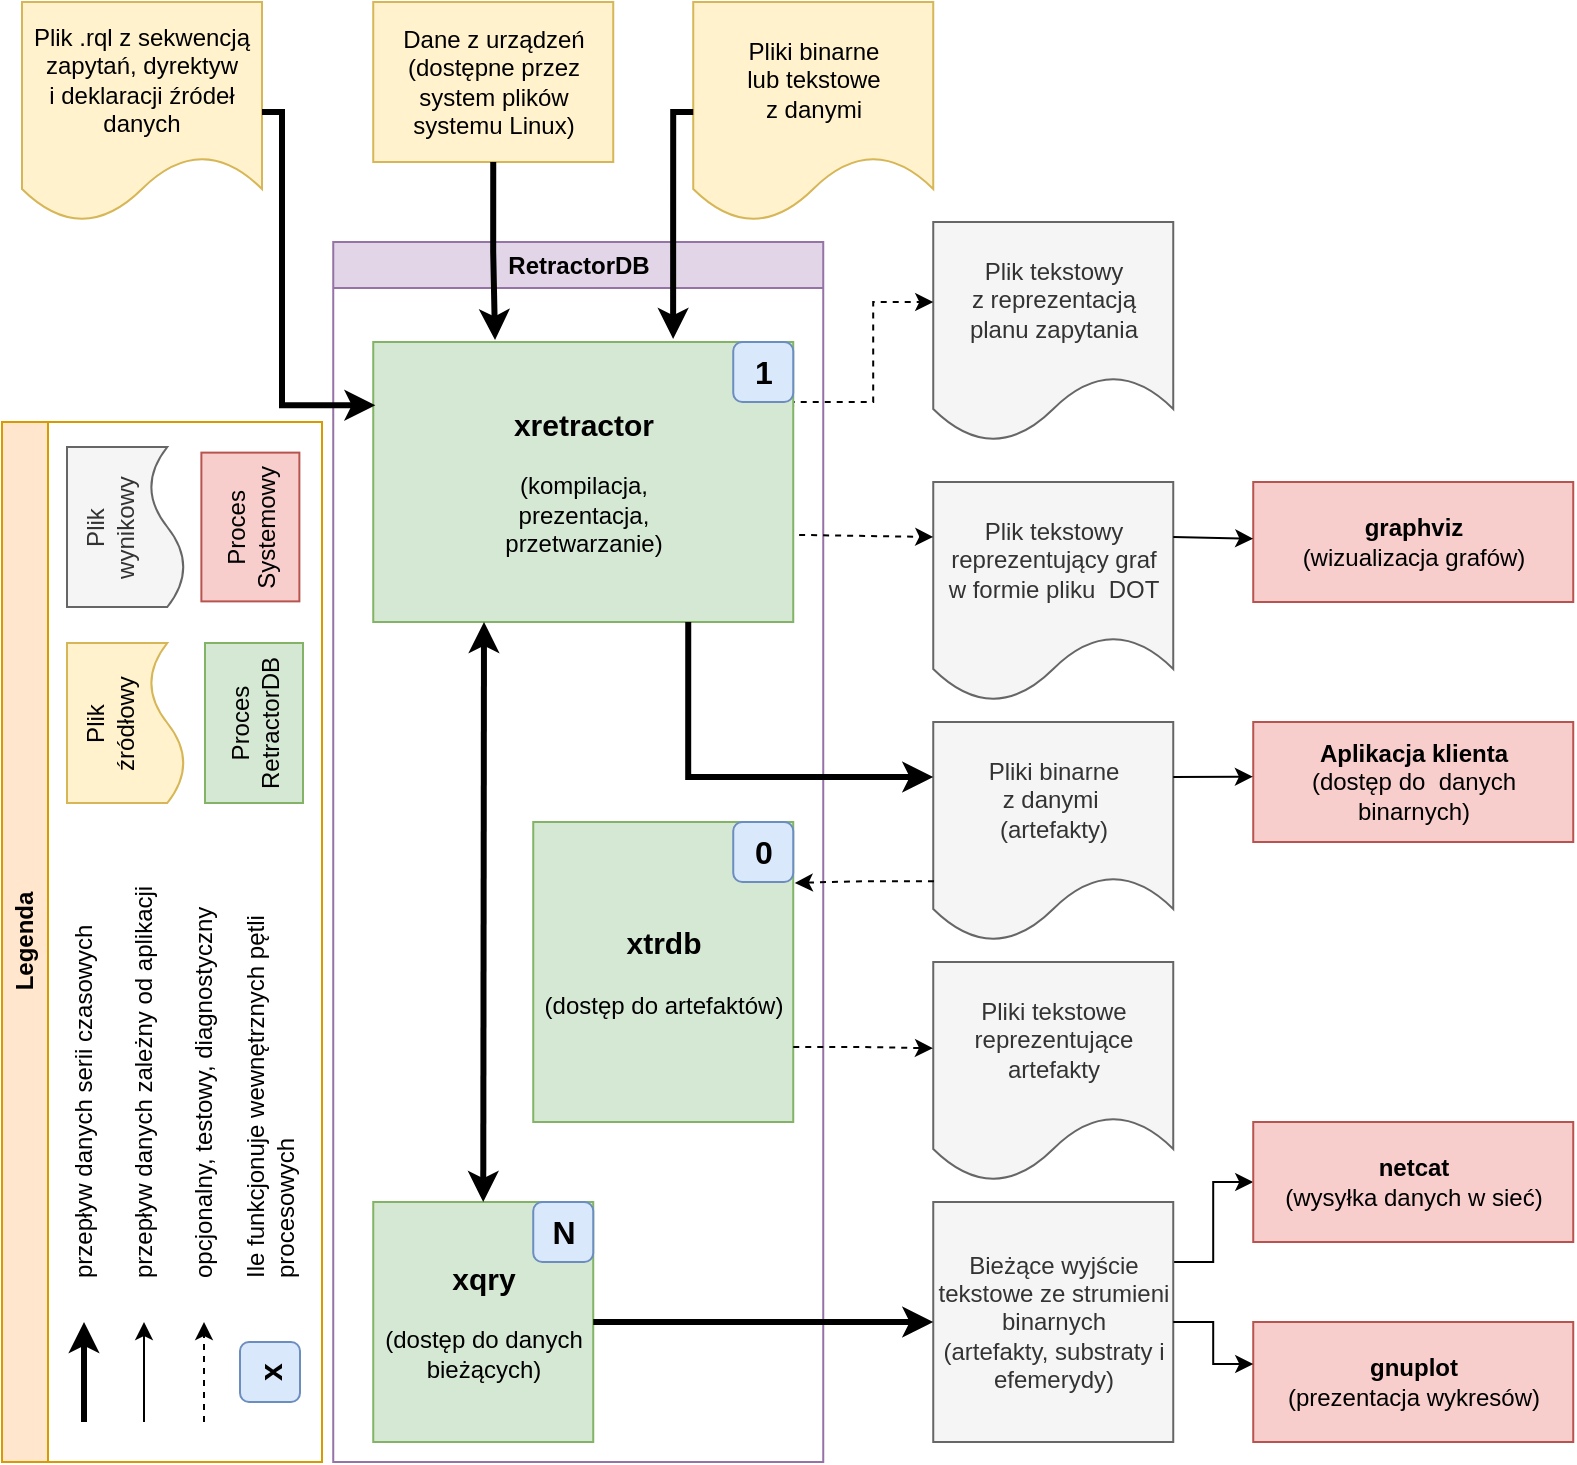 <mxfile version="28.1.2" pages="4">
  <diagram name="Przepływ danych i sterowania" id="C0W2QoMvG6d1opmmmL35">
    <mxGraphModel dx="2066" dy="1201" grid="1" gridSize="10" guides="1" tooltips="1" connect="1" arrows="1" fold="1" page="1" pageScale="1" pageWidth="827" pageHeight="1169" math="0" shadow="0">
      <root>
        <mxCell id="0" />
        <mxCell id="1" parent="0" />
        <mxCell id="Fg6vfbXNuNdmYqIAQbSN-1" value="Dane z urządzeń&lt;div&gt;(dostępne przez system plików&lt;/div&gt;&lt;div&gt;systemu Linux)&lt;/div&gt;" style="rounded=0;whiteSpace=wrap;html=1;fillColor=#fff2cc;strokeColor=#d6b656;" parent="1" vertex="1">
          <mxGeometry x="215.62" y="40" width="120" height="80" as="geometry" />
        </mxCell>
        <mxCell id="Fg6vfbXNuNdmYqIAQbSN-6" value="Plik .rql z sekwencją&lt;div&gt;zapytań, dyrektyw&lt;/div&gt;&lt;div&gt;i deklaracji źródeł&lt;/div&gt;&lt;div&gt;danych&lt;/div&gt;" style="shape=document;whiteSpace=wrap;html=1;boundedLbl=1;fillColor=#fff2cc;strokeColor=#d6b656;" parent="1" vertex="1">
          <mxGeometry x="40" y="40" width="120" height="110" as="geometry" />
        </mxCell>
        <mxCell id="Fg6vfbXNuNdmYqIAQbSN-7" value="Plik tekstowy&lt;div&gt;z reprezentacją&lt;/div&gt;&lt;div&gt;planu zapytania&lt;/div&gt;" style="shape=document;whiteSpace=wrap;html=1;boundedLbl=1;fillColor=#f5f5f5;fontColor=#333333;strokeColor=#666666;" parent="1" vertex="1">
          <mxGeometry x="495.62" y="150" width="120" height="110" as="geometry" />
        </mxCell>
        <mxCell id="Fg6vfbXNuNdmYqIAQbSN-8" value="Plik tekstowy reprezentujący graf&lt;br&gt;w formie pliku&amp;nbsp; DOT" style="shape=document;whiteSpace=wrap;html=1;boundedLbl=1;fillColor=#f5f5f5;fontColor=#333333;strokeColor=#666666;" parent="1" vertex="1">
          <mxGeometry x="495.62" y="280" width="120" height="110" as="geometry" />
        </mxCell>
        <mxCell id="Fg6vfbXNuNdmYqIAQbSN-9" value="Pliki binarne&lt;div&gt;z danymi&amp;nbsp;&lt;/div&gt;&lt;div&gt;(artefakty)&lt;/div&gt;" style="shape=document;whiteSpace=wrap;html=1;boundedLbl=1;fillColor=#f5f5f5;fontColor=#333333;strokeColor=#666666;" parent="1" vertex="1">
          <mxGeometry x="495.62" y="400" width="120" height="110" as="geometry" />
        </mxCell>
        <mxCell id="Fg6vfbXNuNdmYqIAQbSN-46" style="edgeStyle=orthogonalEdgeStyle;rounded=0;orthogonalLoop=1;jettySize=auto;html=1;exitX=1;exitY=0.25;exitDx=0;exitDy=0;entryX=0;entryY=0.5;entryDx=0;entryDy=0;" parent="1" source="Fg6vfbXNuNdmYqIAQbSN-13" target="Fg6vfbXNuNdmYqIAQbSN-19" edge="1">
          <mxGeometry relative="1" as="geometry" />
        </mxCell>
        <mxCell id="Fg6vfbXNuNdmYqIAQbSN-13" value="Bieżące wyjście tekstowe ze strumieni binarnych&lt;div&gt;(artefakty, substraty i efemerydy)&lt;/div&gt;" style="rounded=0;whiteSpace=wrap;html=1;fillColor=#f5f5f5;fontColor=#333333;strokeColor=#666666;" parent="1" vertex="1">
          <mxGeometry x="495.62" y="640" width="120" height="120" as="geometry" />
        </mxCell>
        <mxCell id="Fg6vfbXNuNdmYqIAQbSN-14" value="Pliki binarne&lt;div&gt;lub tekstowe&lt;/div&gt;&lt;div&gt;z danymi&lt;/div&gt;" style="shape=document;whiteSpace=wrap;html=1;boundedLbl=1;fillColor=#fff2cc;strokeColor=#d6b656;" parent="1" vertex="1">
          <mxGeometry x="375.62" y="40" width="120" height="110" as="geometry" />
        </mxCell>
        <mxCell id="Fg6vfbXNuNdmYqIAQbSN-18" value="&lt;b&gt;gnuplot&lt;/b&gt;&lt;div&gt;(prezentacja wykresów)&lt;/div&gt;" style="rounded=0;whiteSpace=wrap;html=1;fillColor=#f8cecc;strokeColor=#b85450;" parent="1" vertex="1">
          <mxGeometry x="655.62" y="700" width="160" height="60" as="geometry" />
        </mxCell>
        <mxCell id="Fg6vfbXNuNdmYqIAQbSN-19" value="&lt;b&gt;netcat&lt;/b&gt;&lt;div&gt;(wysyłka danych w sieć)&lt;/div&gt;" style="rounded=0;whiteSpace=wrap;html=1;fillColor=#f8cecc;strokeColor=#b85450;" parent="1" vertex="1">
          <mxGeometry x="655.62" y="600" width="160" height="60" as="geometry" />
        </mxCell>
        <mxCell id="Fg6vfbXNuNdmYqIAQbSN-21" value="&lt;b&gt;graphviz&lt;/b&gt;&lt;br&gt;&lt;div&gt;(wizualizacja grafów)&lt;/div&gt;" style="rounded=0;whiteSpace=wrap;html=1;fillColor=#f8cecc;strokeColor=#b85450;" parent="1" vertex="1">
          <mxGeometry x="655.62" y="280" width="160" height="60" as="geometry" />
        </mxCell>
        <mxCell id="Fg6vfbXNuNdmYqIAQbSN-34" style="edgeStyle=orthogonalEdgeStyle;rounded=0;orthogonalLoop=1;jettySize=auto;html=1;exitX=1.002;exitY=0.227;exitDx=0;exitDy=0;exitPerimeter=0;dashed=1;entryX=0;entryY=0.364;entryDx=0;entryDy=0;entryPerimeter=0;" parent="1" source="Fg6vfbXNuNdmYqIAQbSN-5" target="Fg6vfbXNuNdmYqIAQbSN-7" edge="1">
          <mxGeometry relative="1" as="geometry">
            <mxPoint x="475.62" y="190" as="targetPoint" />
            <Array as="points">
              <mxPoint x="410.62" y="240" />
              <mxPoint x="465.62" y="240" />
              <mxPoint x="465.62" y="190" />
            </Array>
          </mxGeometry>
        </mxCell>
        <mxCell id="Fg6vfbXNuNdmYqIAQbSN-39" value="RetractorDB" style="swimlane;whiteSpace=wrap;html=1;fillColor=#e1d5e7;strokeColor=#9673a6;" parent="1" vertex="1">
          <mxGeometry x="195.62" y="160" width="245" height="610" as="geometry">
            <mxRectangle x="180" y="320" width="140" height="30" as="alternateBounds" />
          </mxGeometry>
        </mxCell>
        <mxCell id="Fg6vfbXNuNdmYqIAQbSN-5" value="&lt;b&gt;&lt;font style=&quot;font-size: 15px;&quot;&gt;xretractor&lt;/font&gt;&lt;/b&gt;&lt;br&gt;&lt;br&gt;&lt;div&gt;(kompilacja,&lt;/div&gt;&lt;div&gt;prezentacja,&lt;/div&gt;&lt;div&gt;przetwarzanie)&lt;/div&gt;" style="rounded=0;whiteSpace=wrap;html=1;fillColor=#d5e8d4;strokeColor=#82b366;" parent="Fg6vfbXNuNdmYqIAQbSN-39" vertex="1">
          <mxGeometry x="20" y="50" width="210" height="140" as="geometry" />
        </mxCell>
        <mxCell id="Fg6vfbXNuNdmYqIAQbSN-15" value="&lt;b&gt;&lt;font style=&quot;font-size: 15px;&quot;&gt;xqry&lt;/font&gt;&lt;/b&gt;&lt;div&gt;&lt;br&gt;&lt;div&gt;(dostęp do danych bieżących)&lt;/div&gt;&lt;/div&gt;" style="rounded=0;whiteSpace=wrap;html=1;fillColor=#d5e8d4;strokeColor=#82b366;" parent="Fg6vfbXNuNdmYqIAQbSN-39" vertex="1">
          <mxGeometry x="20" y="480" width="110" height="120" as="geometry" />
        </mxCell>
        <mxCell id="Fg6vfbXNuNdmYqIAQbSN-44" value="" style="endArrow=classic;startArrow=classic;html=1;rounded=0;exitX=0.5;exitY=0;exitDx=0;exitDy=0;strokeWidth=3;" parent="Fg6vfbXNuNdmYqIAQbSN-39" source="Fg6vfbXNuNdmYqIAQbSN-15" edge="1">
          <mxGeometry width="50" height="50" relative="1" as="geometry">
            <mxPoint x="90" y="350" as="sourcePoint" />
            <mxPoint x="75.38" y="190" as="targetPoint" />
          </mxGeometry>
        </mxCell>
        <mxCell id="Fg6vfbXNuNdmYqIAQbSN-20" value="&lt;b&gt;&lt;font style=&quot;font-size: 15px;&quot;&gt;xtrdb&lt;/font&gt;&lt;/b&gt;&lt;div&gt;&lt;br&gt;&lt;div&gt;(dostęp do artefaktów)&lt;/div&gt;&lt;/div&gt;" style="rounded=0;whiteSpace=wrap;html=1;fillColor=#d5e8d4;strokeColor=#82b366;" parent="Fg6vfbXNuNdmYqIAQbSN-39" vertex="1">
          <mxGeometry x="100" y="290" width="130" height="150" as="geometry" />
        </mxCell>
        <mxCell id="FQnMRzg0GCUVHzva91u1-2" value="&lt;b&gt;&lt;font style=&quot;font-size: 16px;&quot;&gt;1&lt;/font&gt;&lt;/b&gt;" style="rounded=1;whiteSpace=wrap;html=1;fillColor=#dae8fc;strokeColor=#6c8ebf;" parent="Fg6vfbXNuNdmYqIAQbSN-39" vertex="1">
          <mxGeometry x="200" y="50" width="30" height="30" as="geometry" />
        </mxCell>
        <mxCell id="FQnMRzg0GCUVHzva91u1-4" value="&lt;b&gt;&lt;font style=&quot;font-size: 16px;&quot;&gt;N&lt;/font&gt;&lt;/b&gt;" style="rounded=1;whiteSpace=wrap;html=1;fillColor=#dae8fc;strokeColor=#6c8ebf;" parent="Fg6vfbXNuNdmYqIAQbSN-39" vertex="1">
          <mxGeometry x="100" y="480" width="30" height="30" as="geometry" />
        </mxCell>
        <mxCell id="FQnMRzg0GCUVHzva91u1-5" value="&lt;span style=&quot;font-size: 16px;&quot;&gt;&lt;b&gt;0&lt;/b&gt;&lt;/span&gt;" style="rounded=1;whiteSpace=wrap;html=1;fillColor=#dae8fc;strokeColor=#6c8ebf;" parent="Fg6vfbXNuNdmYqIAQbSN-39" vertex="1">
          <mxGeometry x="200" y="290" width="30" height="30" as="geometry" />
        </mxCell>
        <mxCell id="Fg6vfbXNuNdmYqIAQbSN-42" style="edgeStyle=orthogonalEdgeStyle;rounded=0;orthogonalLoop=1;jettySize=auto;html=1;exitX=0.003;exitY=0.724;exitDx=0;exitDy=0;entryX=1.006;entryY=0.203;entryDx=0;entryDy=0;exitPerimeter=0;entryPerimeter=0;dashed=1;" parent="1" source="Fg6vfbXNuNdmYqIAQbSN-9" target="Fg6vfbXNuNdmYqIAQbSN-20" edge="1">
          <mxGeometry relative="1" as="geometry" />
        </mxCell>
        <mxCell id="Fg6vfbXNuNdmYqIAQbSN-45" style="edgeStyle=orthogonalEdgeStyle;rounded=0;orthogonalLoop=1;jettySize=auto;html=1;exitX=1;exitY=0.5;exitDx=0;exitDy=0;entryX=0;entryY=0.5;entryDx=0;entryDy=0;strokeWidth=3;" parent="1" source="Fg6vfbXNuNdmYqIAQbSN-15" target="Fg6vfbXNuNdmYqIAQbSN-13" edge="1">
          <mxGeometry relative="1" as="geometry" />
        </mxCell>
        <mxCell id="Fg6vfbXNuNdmYqIAQbSN-47" style="edgeStyle=orthogonalEdgeStyle;rounded=0;orthogonalLoop=1;jettySize=auto;html=1;exitX=1;exitY=0.5;exitDx=0;exitDy=0;" parent="1" source="Fg6vfbXNuNdmYqIAQbSN-13" edge="1">
          <mxGeometry relative="1" as="geometry">
            <mxPoint x="655.62" y="721" as="targetPoint" />
            <Array as="points">
              <mxPoint x="635.62" y="700" />
              <mxPoint x="635.62" y="721" />
            </Array>
          </mxGeometry>
        </mxCell>
        <mxCell id="Fg6vfbXNuNdmYqIAQbSN-48" value="" style="endArrow=classic;html=1;rounded=0;exitX=1.014;exitY=0.689;exitDx=0;exitDy=0;entryX=0;entryY=0.25;entryDx=0;entryDy=0;exitPerimeter=0;dashed=1;" parent="1" source="Fg6vfbXNuNdmYqIAQbSN-5" target="Fg6vfbXNuNdmYqIAQbSN-8" edge="1">
          <mxGeometry width="50" height="50" relative="1" as="geometry">
            <mxPoint x="385.62" y="280" as="sourcePoint" />
            <mxPoint x="435.62" y="230" as="targetPoint" />
          </mxGeometry>
        </mxCell>
        <mxCell id="Fg6vfbXNuNdmYqIAQbSN-49" value="" style="endArrow=classic;html=1;rounded=0;exitX=1;exitY=0.25;exitDx=0;exitDy=0;" parent="1" source="Fg6vfbXNuNdmYqIAQbSN-8" target="Fg6vfbXNuNdmYqIAQbSN-21" edge="1">
          <mxGeometry width="50" height="50" relative="1" as="geometry">
            <mxPoint x="385.62" y="320" as="sourcePoint" />
            <mxPoint x="435.62" y="270" as="targetPoint" />
          </mxGeometry>
        </mxCell>
        <mxCell id="Fg6vfbXNuNdmYqIAQbSN-50" value="Pliki tekstowe&lt;div&gt;reprezentujące&lt;/div&gt;&lt;div&gt;artefakty&lt;/div&gt;" style="shape=document;whiteSpace=wrap;html=1;boundedLbl=1;fillColor=#f5f5f5;fontColor=#333333;strokeColor=#666666;" parent="1" vertex="1">
          <mxGeometry x="495.62" y="520" width="120" height="110" as="geometry" />
        </mxCell>
        <mxCell id="Fg6vfbXNuNdmYqIAQbSN-51" style="edgeStyle=orthogonalEdgeStyle;rounded=0;orthogonalLoop=1;jettySize=auto;html=1;exitX=1;exitY=0.75;exitDx=0;exitDy=0;entryX=-0.001;entryY=0.392;entryDx=0;entryDy=0;entryPerimeter=0;dashed=1;" parent="1" source="Fg6vfbXNuNdmYqIAQbSN-20" target="Fg6vfbXNuNdmYqIAQbSN-50" edge="1">
          <mxGeometry relative="1" as="geometry" />
        </mxCell>
        <mxCell id="Fg6vfbXNuNdmYqIAQbSN-55" value="&lt;div&gt;&lt;b&gt;Aplikacja klienta&lt;/b&gt;&lt;/div&gt;&lt;div&gt;(dostęp do&amp;nbsp; danych&lt;div&gt;binarnych)&lt;/div&gt;&lt;/div&gt;" style="rounded=0;whiteSpace=wrap;html=1;fillColor=#f8cecc;strokeColor=#b85450;" parent="1" vertex="1">
          <mxGeometry x="655.62" y="400" width="160" height="60" as="geometry" />
        </mxCell>
        <mxCell id="Fg6vfbXNuNdmYqIAQbSN-56" value="" style="endArrow=classic;html=1;rounded=0;exitX=1;exitY=0.25;exitDx=0;exitDy=0;entryX=-0.001;entryY=0.456;entryDx=0;entryDy=0;entryPerimeter=0;" parent="1" source="Fg6vfbXNuNdmYqIAQbSN-9" target="Fg6vfbXNuNdmYqIAQbSN-55" edge="1">
          <mxGeometry width="50" height="50" relative="1" as="geometry">
            <mxPoint x="635.62" y="318" as="sourcePoint" />
            <mxPoint x="665.62" y="318" as="targetPoint" />
          </mxGeometry>
        </mxCell>
        <mxCell id="Fg6vfbXNuNdmYqIAQbSN-57" value="Legenda" style="swimlane;whiteSpace=wrap;html=1;fillColor=#ffe6cc;strokeColor=#d79b00;rotation=-90;" parent="1" vertex="1">
          <mxGeometry x="-150" y="430" width="520" height="160" as="geometry" />
        </mxCell>
        <mxCell id="Fg6vfbXNuNdmYqIAQbSN-58" value="" style="endArrow=classic;html=1;rounded=0;strokeWidth=3;" parent="Fg6vfbXNuNdmYqIAQbSN-57" edge="1">
          <mxGeometry width="50" height="50" relative="1" as="geometry">
            <mxPoint x="221" y="320" as="sourcePoint" />
            <mxPoint x="221" y="270" as="targetPoint" />
          </mxGeometry>
        </mxCell>
        <mxCell id="Fg6vfbXNuNdmYqIAQbSN-59" value="przepływ danych serii czasowych" style="text;html=1;align=left;verticalAlign=middle;whiteSpace=wrap;rounded=0;rotation=-90;" parent="Fg6vfbXNuNdmYqIAQbSN-57" vertex="1">
          <mxGeometry x="101" y="120" width="240" height="20" as="geometry" />
        </mxCell>
        <mxCell id="Fg6vfbXNuNdmYqIAQbSN-60" value="" style="endArrow=classic;html=1;rounded=0;strokeWidth=1;" parent="Fg6vfbXNuNdmYqIAQbSN-57" edge="1">
          <mxGeometry width="50" height="50" relative="1" as="geometry">
            <mxPoint x="251" y="320" as="sourcePoint" />
            <mxPoint x="251" y="270" as="targetPoint" />
          </mxGeometry>
        </mxCell>
        <mxCell id="Fg6vfbXNuNdmYqIAQbSN-63" value="przepływ danych zależny od aplikacji" style="text;html=1;align=left;verticalAlign=middle;whiteSpace=wrap;rounded=0;rotation=-90;" parent="Fg6vfbXNuNdmYqIAQbSN-57" vertex="1">
          <mxGeometry x="131" y="120" width="240" height="20" as="geometry" />
        </mxCell>
        <mxCell id="Fg6vfbXNuNdmYqIAQbSN-64" value="" style="endArrow=classic;html=1;rounded=0;strokeWidth=1;dashed=1;" parent="Fg6vfbXNuNdmYqIAQbSN-57" edge="1">
          <mxGeometry width="50" height="50" relative="1" as="geometry">
            <mxPoint x="281" y="320" as="sourcePoint" />
            <mxPoint x="281" y="270" as="targetPoint" />
          </mxGeometry>
        </mxCell>
        <mxCell id="Fg6vfbXNuNdmYqIAQbSN-65" value="opcjonalny, testowy, diagnostyczny" style="text;html=1;align=left;verticalAlign=middle;whiteSpace=wrap;rounded=0;rotation=-90;" parent="Fg6vfbXNuNdmYqIAQbSN-57" vertex="1">
          <mxGeometry x="161" y="120" width="240" height="20" as="geometry" />
        </mxCell>
        <mxCell id="XlgDuEmvw5EQqx1LI1F7-3" value="Proces&lt;div&gt;Systemowy&lt;/div&gt;" style="rounded=0;whiteSpace=wrap;html=1;fillColor=#f8cecc;strokeColor=#b85450;rotation=-90;" parent="Fg6vfbXNuNdmYqIAQbSN-57" vertex="1">
          <mxGeometry x="267" y="-152" width="74.38" height="49" as="geometry" />
        </mxCell>
        <mxCell id="XlgDuEmvw5EQqx1LI1F7-2" value="Proces&lt;div&gt;RetractorDB&lt;/div&gt;" style="rounded=0;whiteSpace=wrap;html=1;fillColor=#d5e8d4;strokeColor=#82b366;rotation=-90;" parent="Fg6vfbXNuNdmYqIAQbSN-57" vertex="1">
          <mxGeometry x="266" y="-54" width="80" height="49" as="geometry" />
        </mxCell>
        <mxCell id="XlgDuEmvw5EQqx1LI1F7-4" value="Plik&lt;div&gt;źródłowy&lt;/div&gt;" style="shape=document;whiteSpace=wrap;html=1;boundedLbl=1;fillColor=#fff2cc;strokeColor=#d6b656;rotation=-90;" parent="Fg6vfbXNuNdmYqIAQbSN-57" vertex="1">
          <mxGeometry x="202" y="-59" width="80" height="59" as="geometry" />
        </mxCell>
        <mxCell id="XlgDuEmvw5EQqx1LI1F7-5" value="Plik&lt;div&gt;wynikowy&lt;/div&gt;" style="shape=document;whiteSpace=wrap;html=1;boundedLbl=1;fillColor=#f5f5f5;strokeColor=#666666;fontColor=#333333;rotation=-90;" parent="Fg6vfbXNuNdmYqIAQbSN-57" vertex="1">
          <mxGeometry x="202" y="-157" width="80" height="59" as="geometry" />
        </mxCell>
        <mxCell id="FQnMRzg0GCUVHzva91u1-6" value="&lt;b&gt;&lt;font style=&quot;font-size: 16px;&quot;&gt;x&lt;/font&gt;&lt;/b&gt;" style="rounded=1;whiteSpace=wrap;html=1;fillColor=#dae8fc;strokeColor=#6c8ebf;rotation=-90;" parent="Fg6vfbXNuNdmYqIAQbSN-57" vertex="1">
          <mxGeometry x="299" y="280" width="30" height="30" as="geometry" />
        </mxCell>
        <mxCell id="FQnMRzg0GCUVHzva91u1-7" value="Ile funkcjonuje wewnętrznych pętli procesowych" style="text;html=1;align=left;verticalAlign=middle;whiteSpace=wrap;rounded=0;rotation=-90;" parent="Fg6vfbXNuNdmYqIAQbSN-57" vertex="1">
          <mxGeometry x="194" y="120" width="240" height="20" as="geometry" />
        </mxCell>
        <mxCell id="XlgDuEmvw5EQqx1LI1F7-7" style="edgeStyle=orthogonalEdgeStyle;rounded=0;orthogonalLoop=1;jettySize=auto;html=1;exitX=1;exitY=0.5;exitDx=0;exitDy=0;entryX=0.005;entryY=0.226;entryDx=0;entryDy=0;entryPerimeter=0;strokeWidth=3;" parent="1" source="Fg6vfbXNuNdmYqIAQbSN-6" target="Fg6vfbXNuNdmYqIAQbSN-5" edge="1">
          <mxGeometry relative="1" as="geometry">
            <Array as="points">
              <mxPoint x="170" y="95" />
              <mxPoint x="170" y="242" />
            </Array>
          </mxGeometry>
        </mxCell>
        <mxCell id="Fg6vfbXNuNdmYqIAQbSN-22" value="" style="endArrow=classic;html=1;rounded=0;exitX=0.5;exitY=1;exitDx=0;exitDy=0;entryX=0.29;entryY=-0.007;entryDx=0;entryDy=0;edgeStyle=orthogonalEdgeStyle;entryPerimeter=0;strokeWidth=3;" parent="1" source="Fg6vfbXNuNdmYqIAQbSN-1" target="Fg6vfbXNuNdmYqIAQbSN-5" edge="1">
          <mxGeometry width="50" height="50" relative="1" as="geometry">
            <mxPoint x="405.62" y="480" as="sourcePoint" />
            <mxPoint x="455.62" y="430" as="targetPoint" />
          </mxGeometry>
        </mxCell>
        <mxCell id="Fg6vfbXNuNdmYqIAQbSN-23" value="" style="endArrow=classic;html=1;rounded=0;exitX=0;exitY=0.5;exitDx=0;exitDy=0;entryX=0.714;entryY=-0.011;entryDx=0;entryDy=0;edgeStyle=orthogonalEdgeStyle;strokeWidth=3;jumpSize=6;entryPerimeter=0;" parent="1" source="Fg6vfbXNuNdmYqIAQbSN-14" target="Fg6vfbXNuNdmYqIAQbSN-5" edge="1">
          <mxGeometry width="50" height="50" relative="1" as="geometry">
            <mxPoint x="205.62" y="170" as="sourcePoint" />
            <mxPoint x="265.62" y="250" as="targetPoint" />
          </mxGeometry>
        </mxCell>
        <mxCell id="Fg6vfbXNuNdmYqIAQbSN-38" style="edgeStyle=orthogonalEdgeStyle;rounded=0;orthogonalLoop=1;jettySize=auto;html=1;exitX=0.75;exitY=1;exitDx=0;exitDy=0;entryX=0;entryY=0.25;entryDx=0;entryDy=0;strokeWidth=3;" parent="1" source="Fg6vfbXNuNdmYqIAQbSN-5" target="Fg6vfbXNuNdmYqIAQbSN-9" edge="1">
          <mxGeometry relative="1" as="geometry" />
        </mxCell>
      </root>
    </mxGraphModel>
  </diagram>
  <diagram name="Analiza artefaktów" id="U3wfMoUfXLTNOBD2coDO">
    <mxGraphModel dx="1181" dy="686" grid="1" gridSize="10" guides="1" tooltips="1" connect="1" arrows="1" fold="1" page="1" pageScale="1" pageWidth="827" pageHeight="1169" math="0" shadow="0">
      <root>
        <mxCell id="gk1NtH0pyGxQPbsKNL2x-0" />
        <mxCell id="gk1NtH0pyGxQPbsKNL2x-1" parent="gk1NtH0pyGxQPbsKNL2x-0" />
        <mxCell id="78-xLWwhOMMl73J2rLi--0" value="Dane z urządzeń&lt;div&gt;(dostępne przez system plików&lt;/div&gt;&lt;div&gt;systemu Linux)&lt;/div&gt;" style="rounded=0;whiteSpace=wrap;html=1;fillColor=#fff2cc;strokeColor=#d6b656;" vertex="1" parent="gk1NtH0pyGxQPbsKNL2x-1">
          <mxGeometry x="226.62" y="40" width="120" height="80" as="geometry" />
        </mxCell>
        <mxCell id="78-xLWwhOMMl73J2rLi--1" value="Plik .rql z sekwencją&lt;div&gt;zapytań, dyrektyw&lt;/div&gt;&lt;div&gt;i deklaracji źródeł&lt;/div&gt;&lt;div&gt;danych&lt;/div&gt;" style="shape=document;whiteSpace=wrap;html=1;boundedLbl=1;fillColor=#fff2cc;strokeColor=#d6b656;" vertex="1" parent="gk1NtH0pyGxQPbsKNL2x-1">
          <mxGeometry x="51" y="40" width="120" height="110" as="geometry" />
        </mxCell>
        <mxCell id="78-xLWwhOMMl73J2rLi--4" value="Pliki binarne&lt;div&gt;z danymi&amp;nbsp;&lt;/div&gt;&lt;div&gt;(artefakty)&lt;/div&gt;" style="shape=document;whiteSpace=wrap;html=1;boundedLbl=1;fillColor=#f5f5f5;fontColor=#333333;strokeColor=#666666;" vertex="1" parent="gk1NtH0pyGxQPbsKNL2x-1">
          <mxGeometry x="506.62" y="259" width="120" height="110" as="geometry" />
        </mxCell>
        <mxCell id="78-xLWwhOMMl73J2rLi--7" value="Pliki binarne&lt;div&gt;lub tekstowe&lt;/div&gt;&lt;div&gt;z danymi&lt;/div&gt;" style="shape=document;whiteSpace=wrap;html=1;boundedLbl=1;fillColor=#fff2cc;strokeColor=#d6b656;" vertex="1" parent="gk1NtH0pyGxQPbsKNL2x-1">
          <mxGeometry x="386.62" y="40" width="120" height="110" as="geometry" />
        </mxCell>
        <mxCell id="78-xLWwhOMMl73J2rLi--12" value="RetractorDB" style="swimlane;whiteSpace=wrap;html=1;fillColor=#e1d5e7;strokeColor=#9673a6;" vertex="1" parent="gk1NtH0pyGxQPbsKNL2x-1">
          <mxGeometry x="206.62" y="160" width="245" height="370" as="geometry">
            <mxRectangle x="180" y="320" width="140" height="30" as="alternateBounds" />
          </mxGeometry>
        </mxCell>
        <mxCell id="78-xLWwhOMMl73J2rLi--13" value="&lt;b&gt;&lt;font style=&quot;font-size: 15px;&quot;&gt;xretractor&lt;/font&gt;&lt;/b&gt;&lt;br&gt;&lt;br&gt;&lt;div&gt;(kompilacja,&lt;/div&gt;&lt;div&gt;prezentacja,&lt;/div&gt;&lt;div&gt;przetwarzanie)&lt;/div&gt;" style="rounded=0;whiteSpace=wrap;html=1;fillColor=#d5e8d4;strokeColor=#82b366;" vertex="1" parent="78-xLWwhOMMl73J2rLi--12">
          <mxGeometry x="20" y="50" width="210" height="140" as="geometry" />
        </mxCell>
        <mxCell id="78-xLWwhOMMl73J2rLi--16" value="&lt;b&gt;&lt;font style=&quot;font-size: 15px;&quot;&gt;xtrdb&lt;/font&gt;&lt;/b&gt;&lt;div&gt;&lt;br&gt;&lt;div&gt;(dostęp do artefaktów)&lt;/div&gt;&lt;/div&gt;" style="rounded=0;whiteSpace=wrap;html=1;fillColor=#d5e8d4;strokeColor=#82b366;" vertex="1" parent="78-xLWwhOMMl73J2rLi--12">
          <mxGeometry x="100" y="209" width="130" height="150" as="geometry" />
        </mxCell>
        <mxCell id="78-xLWwhOMMl73J2rLi--17" value="&lt;b&gt;&lt;font style=&quot;font-size: 16px;&quot;&gt;1&lt;/font&gt;&lt;/b&gt;" style="rounded=1;whiteSpace=wrap;html=1;fillColor=#dae8fc;strokeColor=#6c8ebf;" vertex="1" parent="78-xLWwhOMMl73J2rLi--12">
          <mxGeometry x="200" y="50" width="30" height="30" as="geometry" />
        </mxCell>
        <mxCell id="78-xLWwhOMMl73J2rLi--19" value="&lt;span style=&quot;font-size: 16px;&quot;&gt;&lt;b&gt;0&lt;/b&gt;&lt;/span&gt;" style="rounded=1;whiteSpace=wrap;html=1;fillColor=#dae8fc;strokeColor=#6c8ebf;" vertex="1" parent="78-xLWwhOMMl73J2rLi--12">
          <mxGeometry x="200" y="209" width="30" height="30" as="geometry" />
        </mxCell>
        <mxCell id="78-xLWwhOMMl73J2rLi--20" style="edgeStyle=orthogonalEdgeStyle;rounded=0;orthogonalLoop=1;jettySize=auto;html=1;exitX=0.003;exitY=0.724;exitDx=0;exitDy=0;entryX=1.006;entryY=0.203;entryDx=0;entryDy=0;exitPerimeter=0;entryPerimeter=0;dashed=1;" edge="1" parent="gk1NtH0pyGxQPbsKNL2x-1" source="78-xLWwhOMMl73J2rLi--4" target="78-xLWwhOMMl73J2rLi--16">
          <mxGeometry relative="1" as="geometry" />
        </mxCell>
        <mxCell id="78-xLWwhOMMl73J2rLi--25" value="Pliki tekstowe&lt;div&gt;reprezentujące&lt;/div&gt;&lt;div&gt;artefakty&lt;/div&gt;" style="shape=document;whiteSpace=wrap;html=1;boundedLbl=1;fillColor=#f5f5f5;fontColor=#333333;strokeColor=#666666;" vertex="1" parent="gk1NtH0pyGxQPbsKNL2x-1">
          <mxGeometry x="506.62" y="410" width="120" height="110" as="geometry" />
        </mxCell>
        <mxCell id="78-xLWwhOMMl73J2rLi--26" style="edgeStyle=orthogonalEdgeStyle;rounded=0;orthogonalLoop=1;jettySize=auto;html=1;exitX=1;exitY=0.75;exitDx=0;exitDy=0;entryX=-0.001;entryY=0.392;entryDx=0;entryDy=0;entryPerimeter=0;dashed=1;" edge="1" parent="gk1NtH0pyGxQPbsKNL2x-1" source="78-xLWwhOMMl73J2rLi--16" target="78-xLWwhOMMl73J2rLi--25">
          <mxGeometry relative="1" as="geometry" />
        </mxCell>
        <mxCell id="78-xLWwhOMMl73J2rLi--42" style="edgeStyle=orthogonalEdgeStyle;rounded=0;orthogonalLoop=1;jettySize=auto;html=1;exitX=1;exitY=0.5;exitDx=0;exitDy=0;entryX=-0.003;entryY=0.229;entryDx=0;entryDy=0;entryPerimeter=0;strokeWidth=3;" edge="1" parent="gk1NtH0pyGxQPbsKNL2x-1">
          <mxGeometry relative="1" as="geometry">
            <Array as="points">
              <mxPoint x="181.63" y="95" />
              <mxPoint x="181.63" y="242" />
            </Array>
            <mxPoint x="171.63" y="95" as="sourcePoint" />
            <mxPoint x="226.62" y="242.06" as="targetPoint" />
          </mxGeometry>
        </mxCell>
        <mxCell id="78-xLWwhOMMl73J2rLi--43" value="" style="endArrow=classic;html=1;rounded=0;exitX=0.5;exitY=1;exitDx=0;exitDy=0;entryX=0.29;entryY=-0.007;entryDx=0;entryDy=0;edgeStyle=orthogonalEdgeStyle;entryPerimeter=0;strokeWidth=3;" edge="1" parent="gk1NtH0pyGxQPbsKNL2x-1" source="78-xLWwhOMMl73J2rLi--0" target="78-xLWwhOMMl73J2rLi--13">
          <mxGeometry width="50" height="50" relative="1" as="geometry">
            <mxPoint x="416.62" y="480" as="sourcePoint" />
            <mxPoint x="466.62" y="430" as="targetPoint" />
          </mxGeometry>
        </mxCell>
        <mxCell id="78-xLWwhOMMl73J2rLi--44" value="" style="endArrow=classic;html=1;rounded=0;exitX=0;exitY=0.5;exitDx=0;exitDy=0;entryX=0.714;entryY=-0.011;entryDx=0;entryDy=0;edgeStyle=orthogonalEdgeStyle;strokeWidth=3;jumpSize=6;entryPerimeter=0;" edge="1" parent="gk1NtH0pyGxQPbsKNL2x-1" source="78-xLWwhOMMl73J2rLi--7" target="78-xLWwhOMMl73J2rLi--13">
          <mxGeometry width="50" height="50" relative="1" as="geometry">
            <mxPoint x="216.62" y="170" as="sourcePoint" />
            <mxPoint x="276.62" y="250" as="targetPoint" />
          </mxGeometry>
        </mxCell>
        <mxCell id="78-xLWwhOMMl73J2rLi--45" style="edgeStyle=orthogonalEdgeStyle;rounded=0;orthogonalLoop=1;jettySize=auto;html=1;exitX=1.001;exitY=0.204;exitDx=0;exitDy=0;entryX=0;entryY=0.25;entryDx=0;entryDy=0;strokeWidth=3;exitPerimeter=0;" edge="1" parent="gk1NtH0pyGxQPbsKNL2x-1" source="78-xLWwhOMMl73J2rLi--13" target="78-xLWwhOMMl73J2rLi--4">
          <mxGeometry relative="1" as="geometry" />
        </mxCell>
      </root>
    </mxGraphModel>
  </diagram>
  <diagram name="Przetwarzanie" id="3vYioutPqdO7MbQHuzy_">
    <mxGraphModel dx="2066" dy="1201" grid="1" gridSize="10" guides="1" tooltips="1" connect="1" arrows="1" fold="1" page="1" pageScale="1" pageWidth="827" pageHeight="1169" math="0" shadow="0">
      <root>
        <mxCell id="3nlz8AkdvJ89kqbYWpn7-0" />
        <mxCell id="3nlz8AkdvJ89kqbYWpn7-1" parent="3nlz8AkdvJ89kqbYWpn7-0" />
        <mxCell id="3nlz8AkdvJ89kqbYWpn7-2" value="Dane z urządzeń&lt;div&gt;(dostępne przez system plików&lt;/div&gt;&lt;div&gt;systemu Linux)&lt;/div&gt;" style="rounded=0;whiteSpace=wrap;html=1;fillColor=#fff2cc;strokeColor=#d6b656;" parent="3nlz8AkdvJ89kqbYWpn7-1" vertex="1">
          <mxGeometry x="215.62" y="40" width="120" height="80" as="geometry" />
        </mxCell>
        <mxCell id="3nlz8AkdvJ89kqbYWpn7-3" value="Plik .rql z sekwencją&lt;div&gt;zapytań, dyrektyw&lt;/div&gt;&lt;div&gt;i deklaracji źródeł&lt;/div&gt;&lt;div&gt;danych&lt;/div&gt;" style="shape=document;whiteSpace=wrap;html=1;boundedLbl=1;fillColor=#fff2cc;strokeColor=#d6b656;" parent="3nlz8AkdvJ89kqbYWpn7-1" vertex="1">
          <mxGeometry x="40" y="40" width="120" height="110" as="geometry" />
        </mxCell>
        <mxCell id="3nlz8AkdvJ89kqbYWpn7-7" style="edgeStyle=orthogonalEdgeStyle;rounded=0;orthogonalLoop=1;jettySize=auto;html=1;exitX=1;exitY=0.25;exitDx=0;exitDy=0;entryX=0;entryY=0.5;entryDx=0;entryDy=0;" parent="3nlz8AkdvJ89kqbYWpn7-1" source="3nlz8AkdvJ89kqbYWpn7-8" target="3nlz8AkdvJ89kqbYWpn7-11" edge="1">
          <mxGeometry relative="1" as="geometry" />
        </mxCell>
        <mxCell id="3nlz8AkdvJ89kqbYWpn7-8" value="Bieżące wyjście tekstowe ze strumieni binarnych&lt;div&gt;(artefakty, substraty i efemerydy)&lt;/div&gt;" style="rounded=0;whiteSpace=wrap;html=1;fillColor=#f5f5f5;fontColor=#333333;strokeColor=#666666;" parent="3nlz8AkdvJ89kqbYWpn7-1" vertex="1">
          <mxGeometry x="495.62" y="400" width="120" height="120" as="geometry" />
        </mxCell>
        <mxCell id="3nlz8AkdvJ89kqbYWpn7-9" value="Pliki binarne&lt;div&gt;lub tekstowe&lt;/div&gt;&lt;div&gt;z danymi&lt;/div&gt;" style="shape=document;whiteSpace=wrap;html=1;boundedLbl=1;fillColor=#fff2cc;strokeColor=#d6b656;" parent="3nlz8AkdvJ89kqbYWpn7-1" vertex="1">
          <mxGeometry x="375.62" y="40" width="120" height="110" as="geometry" />
        </mxCell>
        <mxCell id="3nlz8AkdvJ89kqbYWpn7-10" value="&lt;b&gt;gnuplot&lt;/b&gt;&lt;div&gt;(prezentacja wykresów)&lt;/div&gt;" style="rounded=0;whiteSpace=wrap;html=1;fillColor=#f8cecc;strokeColor=#b85450;" parent="3nlz8AkdvJ89kqbYWpn7-1" vertex="1">
          <mxGeometry x="655.62" y="460" width="160" height="60" as="geometry" />
        </mxCell>
        <mxCell id="3nlz8AkdvJ89kqbYWpn7-11" value="&lt;b&gt;netcat&lt;/b&gt;&lt;div&gt;(wysyłka danych w sieć)&lt;/div&gt;" style="rounded=0;whiteSpace=wrap;html=1;fillColor=#f8cecc;strokeColor=#b85450;" parent="3nlz8AkdvJ89kqbYWpn7-1" vertex="1">
          <mxGeometry x="655.62" y="360" width="160" height="60" as="geometry" />
        </mxCell>
        <mxCell id="3nlz8AkdvJ89kqbYWpn7-14" value="RetractorDB" style="swimlane;whiteSpace=wrap;html=1;fillColor=#e1d5e7;strokeColor=#9673a6;" parent="3nlz8AkdvJ89kqbYWpn7-1" vertex="1">
          <mxGeometry x="195.62" y="160" width="245" height="380" as="geometry">
            <mxRectangle x="180" y="320" width="140" height="30" as="alternateBounds" />
          </mxGeometry>
        </mxCell>
        <mxCell id="3nlz8AkdvJ89kqbYWpn7-15" value="&lt;b&gt;&lt;font style=&quot;font-size: 15px;&quot;&gt;xretractor&lt;/font&gt;&lt;/b&gt;&lt;br&gt;&lt;br&gt;&lt;div&gt;(kompilacja,&lt;/div&gt;&lt;div&gt;prezentacja,&lt;/div&gt;&lt;div&gt;przetwarzanie)&lt;/div&gt;" style="rounded=0;whiteSpace=wrap;html=1;fillColor=#d5e8d4;strokeColor=#82b366;" parent="3nlz8AkdvJ89kqbYWpn7-14" vertex="1">
          <mxGeometry x="20" y="50" width="195" height="140" as="geometry" />
        </mxCell>
        <mxCell id="3nlz8AkdvJ89kqbYWpn7-16" value="&lt;b&gt;&lt;font style=&quot;font-size: 15px;&quot;&gt;xqry&lt;/font&gt;&lt;/b&gt;&lt;div&gt;&lt;br&gt;&lt;div&gt;(dostęp do danych bieżących)&lt;/div&gt;&lt;/div&gt;" style="rounded=0;whiteSpace=wrap;html=1;fillColor=#d5e8d4;strokeColor=#82b366;" parent="3nlz8AkdvJ89kqbYWpn7-14" vertex="1">
          <mxGeometry x="20" y="240" width="110" height="120" as="geometry" />
        </mxCell>
        <mxCell id="3nlz8AkdvJ89kqbYWpn7-17" value="" style="endArrow=classic;startArrow=classic;html=1;rounded=0;entryX=0.28;entryY=1.008;entryDx=0;entryDy=0;entryPerimeter=0;exitX=0.5;exitY=0;exitDx=0;exitDy=0;strokeWidth=3;" parent="3nlz8AkdvJ89kqbYWpn7-14" source="3nlz8AkdvJ89kqbYWpn7-16" target="3nlz8AkdvJ89kqbYWpn7-15" edge="1">
          <mxGeometry width="50" height="50" relative="1" as="geometry">
            <mxPoint x="90" y="350" as="sourcePoint" />
            <mxPoint x="140" y="300" as="targetPoint" />
          </mxGeometry>
        </mxCell>
        <mxCell id="3nlz8AkdvJ89kqbYWpn7-19" value="&lt;b&gt;&lt;font style=&quot;font-size: 16px;&quot;&gt;1&lt;/font&gt;&lt;/b&gt;" style="rounded=1;whiteSpace=wrap;html=1;fillColor=#dae8fc;strokeColor=#6c8ebf;" parent="3nlz8AkdvJ89kqbYWpn7-14" vertex="1">
          <mxGeometry x="185" y="50" width="30" height="30" as="geometry" />
        </mxCell>
        <mxCell id="3nlz8AkdvJ89kqbYWpn7-20" value="&lt;b&gt;&lt;font style=&quot;font-size: 16px;&quot;&gt;N&lt;/font&gt;&lt;/b&gt;" style="rounded=1;whiteSpace=wrap;html=1;fillColor=#dae8fc;strokeColor=#6c8ebf;" parent="3nlz8AkdvJ89kqbYWpn7-14" vertex="1">
          <mxGeometry x="100" y="240" width="30" height="30" as="geometry" />
        </mxCell>
        <mxCell id="3nlz8AkdvJ89kqbYWpn7-23" style="edgeStyle=orthogonalEdgeStyle;rounded=0;orthogonalLoop=1;jettySize=auto;html=1;exitX=1;exitY=0.5;exitDx=0;exitDy=0;entryX=0;entryY=0.5;entryDx=0;entryDy=0;strokeWidth=3;" parent="3nlz8AkdvJ89kqbYWpn7-1" source="3nlz8AkdvJ89kqbYWpn7-16" target="3nlz8AkdvJ89kqbYWpn7-8" edge="1">
          <mxGeometry relative="1" as="geometry" />
        </mxCell>
        <mxCell id="3nlz8AkdvJ89kqbYWpn7-24" style="edgeStyle=orthogonalEdgeStyle;rounded=0;orthogonalLoop=1;jettySize=auto;html=1;exitX=1;exitY=0.5;exitDx=0;exitDy=0;" parent="3nlz8AkdvJ89kqbYWpn7-1" source="3nlz8AkdvJ89kqbYWpn7-8" edge="1">
          <mxGeometry relative="1" as="geometry">
            <mxPoint x="655.62" y="481" as="targetPoint" />
            <Array as="points">
              <mxPoint x="635.62" y="460" />
              <mxPoint x="635.62" y="481" />
            </Array>
          </mxGeometry>
        </mxCell>
        <mxCell id="3nlz8AkdvJ89kqbYWpn7-44" style="edgeStyle=orthogonalEdgeStyle;rounded=0;orthogonalLoop=1;jettySize=auto;html=1;exitX=1;exitY=0.5;exitDx=0;exitDy=0;entryX=0.005;entryY=0.226;entryDx=0;entryDy=0;entryPerimeter=0;strokeWidth=3;" parent="3nlz8AkdvJ89kqbYWpn7-1" source="3nlz8AkdvJ89kqbYWpn7-3" target="3nlz8AkdvJ89kqbYWpn7-15" edge="1">
          <mxGeometry relative="1" as="geometry">
            <Array as="points">
              <mxPoint x="170" y="95" />
              <mxPoint x="170" y="242" />
            </Array>
          </mxGeometry>
        </mxCell>
        <mxCell id="3nlz8AkdvJ89kqbYWpn7-45" value="" style="endArrow=classic;html=1;rounded=0;exitX=0.5;exitY=1;exitDx=0;exitDy=0;entryX=0.312;entryY=0.003;entryDx=0;entryDy=0;edgeStyle=orthogonalEdgeStyle;entryPerimeter=0;strokeWidth=3;" parent="3nlz8AkdvJ89kqbYWpn7-1" source="3nlz8AkdvJ89kqbYWpn7-2" target="3nlz8AkdvJ89kqbYWpn7-15" edge="1">
          <mxGeometry width="50" height="50" relative="1" as="geometry">
            <mxPoint x="405.62" y="480" as="sourcePoint" />
            <mxPoint x="455.62" y="430" as="targetPoint" />
          </mxGeometry>
        </mxCell>
        <mxCell id="3nlz8AkdvJ89kqbYWpn7-46" value="" style="endArrow=classic;html=1;rounded=0;exitX=0;exitY=0.5;exitDx=0;exitDy=0;entryX=0.75;entryY=0;entryDx=0;entryDy=0;edgeStyle=orthogonalEdgeStyle;strokeWidth=3;jumpSize=6;" parent="3nlz8AkdvJ89kqbYWpn7-1" source="3nlz8AkdvJ89kqbYWpn7-9" target="3nlz8AkdvJ89kqbYWpn7-15" edge="1">
          <mxGeometry width="50" height="50" relative="1" as="geometry">
            <mxPoint x="205.62" y="170" as="sourcePoint" />
            <mxPoint x="265.62" y="250" as="targetPoint" />
          </mxGeometry>
        </mxCell>
      </root>
    </mxGraphModel>
  </diagram>
  <diagram id="lowpBQeVr05MayOWj9_A" name="Kompilacja">
    <mxGraphModel dx="2066" dy="1201" grid="1" gridSize="10" guides="1" tooltips="1" connect="1" arrows="1" fold="1" page="1" pageScale="1" pageWidth="827" pageHeight="1169" math="0" shadow="0">
      <root>
        <mxCell id="0" />
        <mxCell id="1" parent="0" />
        <mxCell id="h-s58bCrEpXbIdUY5Sfa-2" value="Plik .rql z sekwencją&lt;div&gt;zapytań, dyrektyw&lt;/div&gt;&lt;div&gt;i deklaracji źródeł&lt;/div&gt;&lt;div&gt;danych&lt;/div&gt;" style="shape=document;whiteSpace=wrap;html=1;boundedLbl=1;fillColor=#fff2cc;strokeColor=#d6b656;" parent="1" vertex="1">
          <mxGeometry x="40" y="40" width="120" height="110" as="geometry" />
        </mxCell>
        <mxCell id="h-s58bCrEpXbIdUY5Sfa-3" value="Plik tekstowy&lt;div&gt;z reprezentacją&lt;/div&gt;&lt;div&gt;planu zapytania&lt;/div&gt;" style="shape=document;whiteSpace=wrap;html=1;boundedLbl=1;fillColor=#f5f5f5;fontColor=#333333;strokeColor=#666666;" parent="1" vertex="1">
          <mxGeometry x="495.62" y="150" width="120" height="110" as="geometry" />
        </mxCell>
        <mxCell id="h-s58bCrEpXbIdUY5Sfa-4" value="Plik tekstowy reprezentujący graf&lt;br&gt;w formie pliku&amp;nbsp; DOT" style="shape=document;whiteSpace=wrap;html=1;boundedLbl=1;fillColor=#f5f5f5;fontColor=#333333;strokeColor=#666666;" parent="1" vertex="1">
          <mxGeometry x="495.62" y="280" width="120" height="110" as="geometry" />
        </mxCell>
        <mxCell id="h-s58bCrEpXbIdUY5Sfa-11" value="&lt;b&gt;graphviz&lt;/b&gt;&lt;br&gt;&lt;div&gt;(wizualizacja grafów)&lt;/div&gt;" style="rounded=0;whiteSpace=wrap;html=1;fillColor=#f8cecc;strokeColor=#b85450;" parent="1" vertex="1">
          <mxGeometry x="655.62" y="280" width="160" height="60" as="geometry" />
        </mxCell>
        <mxCell id="h-s58bCrEpXbIdUY5Sfa-12" style="edgeStyle=orthogonalEdgeStyle;rounded=0;orthogonalLoop=1;jettySize=auto;html=1;exitX=1.002;exitY=0.227;exitDx=0;exitDy=0;exitPerimeter=0;dashed=1;entryX=0;entryY=0.364;entryDx=0;entryDy=0;entryPerimeter=0;" parent="1" source="h-s58bCrEpXbIdUY5Sfa-14" target="h-s58bCrEpXbIdUY5Sfa-3" edge="1">
          <mxGeometry relative="1" as="geometry">
            <mxPoint x="475.62" y="190" as="targetPoint" />
            <Array as="points">
              <mxPoint x="410.62" y="240" />
              <mxPoint x="465.62" y="240" />
              <mxPoint x="465.62" y="190" />
            </Array>
          </mxGeometry>
        </mxCell>
        <mxCell id="h-s58bCrEpXbIdUY5Sfa-13" value="RetractorDB" style="swimlane;whiteSpace=wrap;html=1;fillColor=#e1d5e7;strokeColor=#9673a6;" parent="1" vertex="1">
          <mxGeometry x="195.62" y="160" width="245" height="230" as="geometry">
            <mxRectangle x="180" y="320" width="140" height="30" as="alternateBounds" />
          </mxGeometry>
        </mxCell>
        <mxCell id="h-s58bCrEpXbIdUY5Sfa-14" value="&lt;b&gt;&lt;font style=&quot;font-size: 15px;&quot;&gt;xretractor&lt;/font&gt;&lt;/b&gt;&lt;br&gt;&lt;br&gt;&lt;div&gt;(kompilacja,&lt;/div&gt;&lt;div&gt;prezentacja,&lt;/div&gt;&lt;div&gt;przetwarzanie)&lt;/div&gt;" style="rounded=0;whiteSpace=wrap;html=1;fillColor=#d5e8d4;strokeColor=#82b366;" parent="h-s58bCrEpXbIdUY5Sfa-13" vertex="1">
          <mxGeometry x="20" y="50" width="195" height="140" as="geometry" />
        </mxCell>
        <mxCell id="h-s58bCrEpXbIdUY5Sfa-18" value="&lt;b&gt;&lt;font style=&quot;font-size: 16px;&quot;&gt;1&lt;/font&gt;&lt;/b&gt;" style="rounded=1;whiteSpace=wrap;html=1;fillColor=#dae8fc;strokeColor=#6c8ebf;" parent="h-s58bCrEpXbIdUY5Sfa-13" vertex="1">
          <mxGeometry x="185" y="50" width="30" height="30" as="geometry" />
        </mxCell>
        <mxCell id="h-s58bCrEpXbIdUY5Sfa-24" value="" style="endArrow=classic;html=1;rounded=0;exitX=1.014;exitY=0.689;exitDx=0;exitDy=0;entryX=0;entryY=0.25;entryDx=0;entryDy=0;exitPerimeter=0;dashed=1;" parent="1" source="h-s58bCrEpXbIdUY5Sfa-14" target="h-s58bCrEpXbIdUY5Sfa-4" edge="1">
          <mxGeometry width="50" height="50" relative="1" as="geometry">
            <mxPoint x="385.62" y="280" as="sourcePoint" />
            <mxPoint x="435.62" y="230" as="targetPoint" />
          </mxGeometry>
        </mxCell>
        <mxCell id="h-s58bCrEpXbIdUY5Sfa-25" value="" style="endArrow=classic;html=1;rounded=0;exitX=1;exitY=0.25;exitDx=0;exitDy=0;" parent="1" source="h-s58bCrEpXbIdUY5Sfa-4" target="h-s58bCrEpXbIdUY5Sfa-11" edge="1">
          <mxGeometry width="50" height="50" relative="1" as="geometry">
            <mxPoint x="385.62" y="320" as="sourcePoint" />
            <mxPoint x="435.62" y="270" as="targetPoint" />
          </mxGeometry>
        </mxCell>
        <mxCell id="h-s58bCrEpXbIdUY5Sfa-43" style="edgeStyle=orthogonalEdgeStyle;rounded=0;orthogonalLoop=1;jettySize=auto;html=1;exitX=1;exitY=0.5;exitDx=0;exitDy=0;entryX=0.005;entryY=0.226;entryDx=0;entryDy=0;entryPerimeter=0;strokeWidth=3;" parent="1" source="h-s58bCrEpXbIdUY5Sfa-2" target="h-s58bCrEpXbIdUY5Sfa-14" edge="1">
          <mxGeometry relative="1" as="geometry">
            <Array as="points">
              <mxPoint x="170" y="95" />
              <mxPoint x="170" y="242" />
            </Array>
          </mxGeometry>
        </mxCell>
      </root>
    </mxGraphModel>
  </diagram>
</mxfile>
